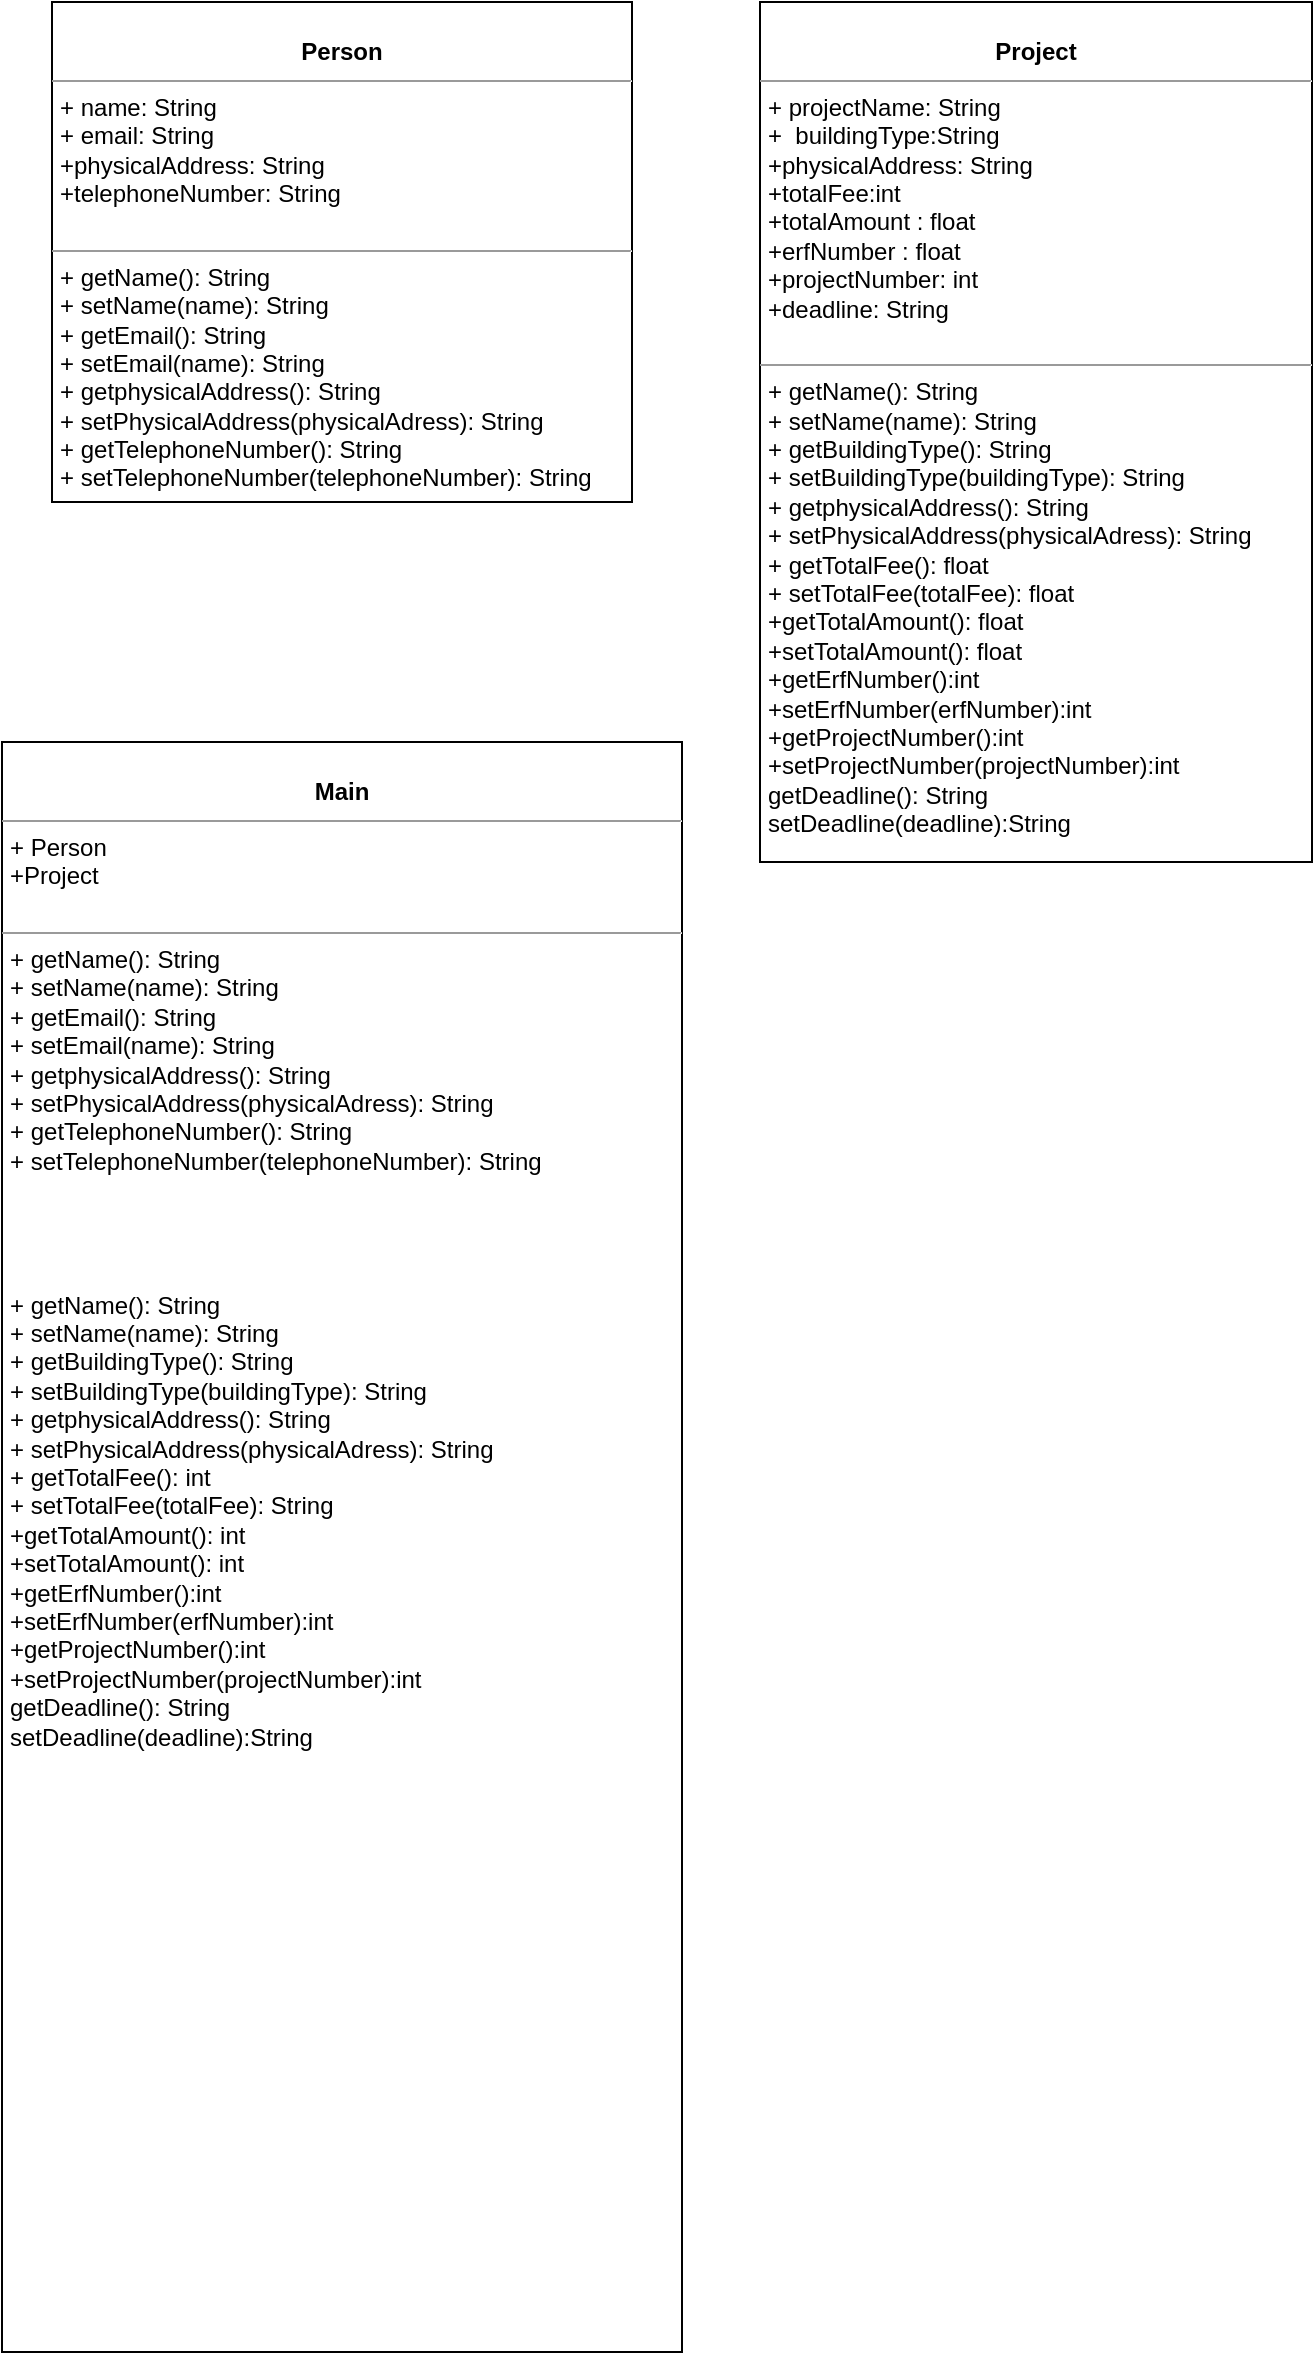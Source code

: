 <mxfile version="13.6.5" type="dropbox"><diagram id="C5RBs43oDa-KdzZeNtuy" name="Page-1"><mxGraphModel dx="750" dy="421" grid="1" gridSize="10" guides="1" tooltips="1" connect="1" arrows="1" fold="1" page="1" pageScale="1" pageWidth="827" pageHeight="1169" math="0" shadow="0"><root><mxCell id="WIyWlLk6GJQsqaUBKTNV-0"/><mxCell id="WIyWlLk6GJQsqaUBKTNV-1" parent="WIyWlLk6GJQsqaUBKTNV-0"/><mxCell id="JuEv1HeJdb3fex3sl8KF-0" value="&lt;p style=&quot;margin: 0px ; margin-top: 4px ; text-align: center&quot;&gt;&lt;br&gt;&lt;b&gt;Person&lt;/b&gt;&lt;/p&gt;&lt;hr size=&quot;1&quot;&gt;&lt;p style=&quot;margin: 0px ; margin-left: 4px&quot;&gt;+ name: String&lt;br&gt;+ email: String&lt;/p&gt;&lt;p style=&quot;margin: 0px ; margin-left: 4px&quot;&gt;+physicalAddress: String&lt;/p&gt;&lt;p style=&quot;margin: 0px ; margin-left: 4px&quot;&gt;+telephoneNumber: String&lt;/p&gt;&lt;p style=&quot;margin: 0px ; margin-left: 4px&quot;&gt;&lt;br&gt;&lt;/p&gt;&lt;hr size=&quot;1&quot;&gt;&lt;p style=&quot;margin: 0px ; margin-left: 4px&quot;&gt;+ getName(): String&lt;br&gt;+ setName(name): String&lt;/p&gt;&lt;p style=&quot;margin: 0px ; margin-left: 4px&quot;&gt;+ getEmail(): String&lt;br&gt;+ setEmail(name): String&lt;br&gt;&lt;/p&gt;&lt;p style=&quot;margin: 0px ; margin-left: 4px&quot;&gt;+ getphysicalAddress(): String&lt;br&gt;+ setPhysicalAddress(physicalAdress): String&lt;br&gt;&lt;/p&gt;&lt;p style=&quot;margin: 0px ; margin-left: 4px&quot;&gt;+ getTelephoneNumber(): String&lt;br&gt;+ setTelephoneNumber(telephoneNumber): String&lt;br&gt;&lt;/p&gt;" style="verticalAlign=top;align=left;overflow=fill;fontSize=12;fontFamily=Helvetica;html=1;" parent="WIyWlLk6GJQsqaUBKTNV-1" vertex="1"><mxGeometry x="60" y="30" width="290" height="250" as="geometry"/></mxCell><mxCell id="JuEv1HeJdb3fex3sl8KF-4" value="&lt;p style=&quot;margin: 0px ; margin-top: 4px ; text-align: center&quot;&gt;&lt;br&gt;&lt;b&gt;Project&lt;/b&gt;&lt;/p&gt;&lt;hr size=&quot;1&quot;&gt;&lt;p style=&quot;margin: 0px ; margin-left: 4px&quot;&gt;+ projectName: String&lt;br&gt;+&amp;nbsp; buildingType:String&lt;/p&gt;&lt;p style=&quot;margin: 0px ; margin-left: 4px&quot;&gt;+physicalAddress: String&lt;/p&gt;&lt;p style=&quot;margin: 0px ; margin-left: 4px&quot;&gt;+totalFee:int&lt;/p&gt;&lt;p style=&quot;margin: 0px ; margin-left: 4px&quot;&gt;+totalAmount : float&lt;/p&gt;&lt;p style=&quot;margin: 0px ; margin-left: 4px&quot;&gt;+erfNumber : float&lt;/p&gt;&lt;p style=&quot;margin: 0px ; margin-left: 4px&quot;&gt;+projectNumber: int&lt;/p&gt;&lt;p style=&quot;margin: 0px ; margin-left: 4px&quot;&gt;+deadline: String&lt;/p&gt;&lt;p style=&quot;margin: 0px ; margin-left: 4px&quot;&gt;&lt;br&gt;&lt;/p&gt;&lt;hr size=&quot;1&quot;&gt;&lt;p style=&quot;margin: 0px ; margin-left: 4px&quot;&gt;+ getName(): String&lt;br&gt;+ setName(name): String&lt;/p&gt;&lt;p style=&quot;margin: 0px ; margin-left: 4px&quot;&gt;+ getBuildingType(): String&lt;br&gt;+ setBuildingType(buildingType): String&lt;br&gt;&lt;/p&gt;&lt;p style=&quot;margin: 0px ; margin-left: 4px&quot;&gt;+ getphysicalAddress(): String&lt;br&gt;+ setPhysicalAddress(physicalAdress): String&lt;br&gt;&lt;/p&gt;&lt;p style=&quot;margin: 0px ; margin-left: 4px&quot;&gt;+ getTotalFee(): float&lt;br&gt;+ setTotalFee(totalFee): float&lt;br&gt;&lt;/p&gt;&lt;p style=&quot;margin: 0px ; margin-left: 4px&quot;&gt;+getTotalAmount(): float&lt;/p&gt;&lt;p style=&quot;margin: 0px ; margin-left: 4px&quot;&gt;+setTotalAmount(): float&lt;/p&gt;&lt;p style=&quot;margin: 0px ; margin-left: 4px&quot;&gt;+getErfNumber():int&lt;/p&gt;&lt;p style=&quot;margin: 0px ; margin-left: 4px&quot;&gt;+setErfNumber(erfNumber):int&lt;/p&gt;&lt;p style=&quot;margin: 0px ; margin-left: 4px&quot;&gt;+getProjectNumber():int&lt;/p&gt;&lt;p style=&quot;margin: 0px ; margin-left: 4px&quot;&gt;+setProjectNumber(projectNumber):int&lt;/p&gt;&lt;p style=&quot;margin: 0px ; margin-left: 4px&quot;&gt;getDeadline(): String&lt;/p&gt;&lt;p style=&quot;margin: 0px ; margin-left: 4px&quot;&gt;setDeadline(deadline):String&lt;/p&gt;" style="verticalAlign=top;align=left;overflow=fill;fontSize=12;fontFamily=Helvetica;html=1;" parent="WIyWlLk6GJQsqaUBKTNV-1" vertex="1"><mxGeometry x="414" y="30" width="276" height="430" as="geometry"/></mxCell><mxCell id="JuEv1HeJdb3fex3sl8KF-5" value="&lt;p style=&quot;margin: 0px ; margin-top: 4px ; text-align: center&quot;&gt;&lt;br&gt;&lt;b&gt;Main&lt;/b&gt;&lt;/p&gt;&lt;hr size=&quot;1&quot;&gt;&lt;p style=&quot;margin: 0px ; margin-left: 4px&quot;&gt;+ Person&lt;br&gt;&lt;/p&gt;&lt;p style=&quot;margin: 0px ; margin-left: 4px&quot;&gt;+Project&lt;/p&gt;&lt;p style=&quot;margin: 0px ; margin-left: 4px&quot;&gt;&lt;br&gt;&lt;/p&gt;&lt;hr size=&quot;1&quot;&gt;&lt;p style=&quot;margin: 0px ; margin-left: 4px&quot;&gt;+ getName(): String&lt;br&gt;+ setName(name): String&lt;/p&gt;&lt;p style=&quot;margin: 0px ; margin-left: 4px&quot;&gt;+ getEmail(): String&lt;br&gt;+ setEmail(name): String&lt;br&gt;&lt;/p&gt;&lt;p style=&quot;margin: 0px ; margin-left: 4px&quot;&gt;+ getphysicalAddress(): String&lt;br&gt;+ setPhysicalAddress(physicalAdress): String&lt;br&gt;&lt;/p&gt;&lt;p style=&quot;margin: 0px ; margin-left: 4px&quot;&gt;+ getTelephoneNumber(): String&lt;br&gt;+ setTelephoneNumber(telephoneNumber): String&lt;br&gt;&lt;/p&gt;&lt;p style=&quot;margin: 0px ; margin-left: 4px&quot;&gt;&lt;br&gt;&lt;/p&gt;&lt;p style=&quot;margin: 0px ; margin-left: 4px&quot;&gt;&lt;br&gt;&lt;/p&gt;&lt;p style=&quot;margin: 0px ; margin-left: 4px&quot;&gt;&lt;br&gt;&lt;/p&gt;&lt;p style=&quot;margin: 0px ; margin-left: 4px&quot;&gt;&lt;br&gt;&lt;/p&gt;&lt;p style=&quot;margin: 0px 0px 0px 4px&quot;&gt;+ getName(): String&lt;br&gt;+ setName(name): String&lt;/p&gt;&lt;p style=&quot;margin: 0px 0px 0px 4px&quot;&gt;+ getBuildingType(): String&lt;br&gt;+ setBuildingType(buildingType): String&lt;br&gt;&lt;/p&gt;&lt;p style=&quot;margin: 0px 0px 0px 4px&quot;&gt;+ getphysicalAddress(): String&lt;br&gt;+ setPhysicalAddress(physicalAdress): String&lt;br&gt;&lt;/p&gt;&lt;p style=&quot;margin: 0px 0px 0px 4px&quot;&gt;+ getTotalFee(): int&lt;br&gt;+ setTotalFee(totalFee): String&lt;br&gt;&lt;/p&gt;&lt;p style=&quot;margin: 0px 0px 0px 4px&quot;&gt;+getTotalAmount(): int&lt;/p&gt;&lt;p style=&quot;margin: 0px 0px 0px 4px&quot;&gt;+setTotalAmount(): int&lt;/p&gt;&lt;p style=&quot;margin: 0px 0px 0px 4px&quot;&gt;+getErfNumber():int&lt;/p&gt;&lt;p style=&quot;margin: 0px 0px 0px 4px&quot;&gt;+setErfNumber(erfNumber):int&lt;/p&gt;&lt;p style=&quot;margin: 0px 0px 0px 4px&quot;&gt;+getProjectNumber():int&lt;/p&gt;&lt;p style=&quot;margin: 0px 0px 0px 4px&quot;&gt;+setProjectNumber(projectNumber):int&lt;/p&gt;&lt;p style=&quot;margin: 0px 0px 0px 4px&quot;&gt;getDeadline(): String&lt;/p&gt;&lt;p style=&quot;margin: 0px 0px 0px 4px&quot;&gt;setDeadline(deadline):String&lt;/p&gt;&lt;p style=&quot;margin: 0px 0px 0px 4px&quot;&gt;&lt;br&gt;&lt;/p&gt;&lt;p style=&quot;margin: 0px 0px 0px 4px&quot;&gt;&lt;br&gt;&lt;/p&gt;" style="verticalAlign=top;align=left;overflow=fill;fontSize=12;fontFamily=Helvetica;html=1;" parent="WIyWlLk6GJQsqaUBKTNV-1" vertex="1"><mxGeometry x="35" y="400" width="340" height="805" as="geometry"/></mxCell></root></mxGraphModel></diagram></mxfile>